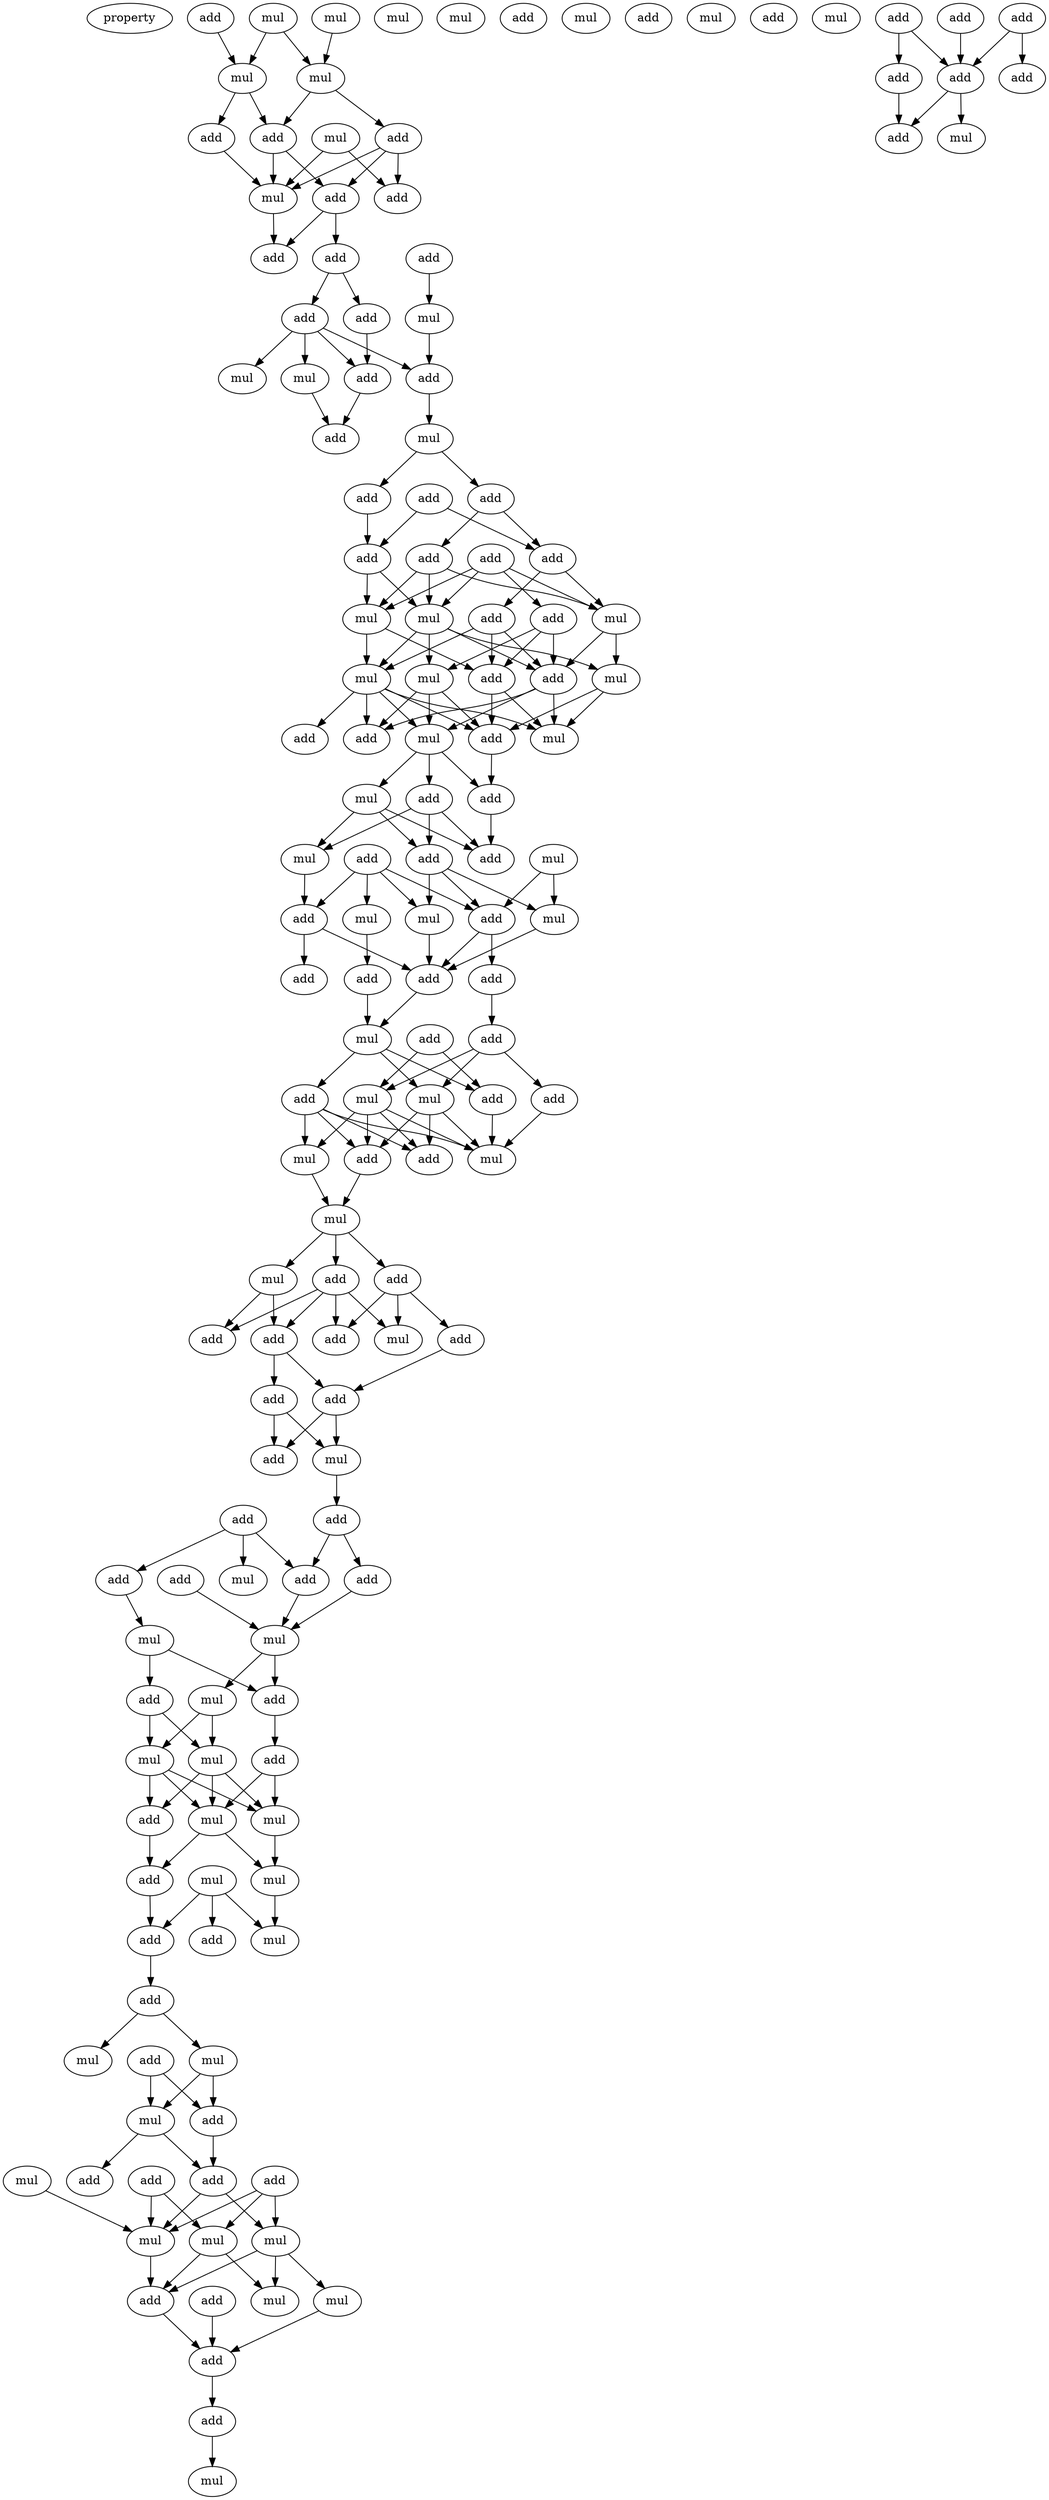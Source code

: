 digraph {
    node [fontcolor=black]
    property [mul=2,lf=1.4]
    0 [ label = add ];
    1 [ label = mul ];
    2 [ label = mul ];
    3 [ label = mul ];
    4 [ label = mul ];
    5 [ label = mul ];
    6 [ label = mul ];
    7 [ label = add ];
    8 [ label = mul ];
    9 [ label = add ];
    10 [ label = add ];
    11 [ label = add ];
    12 [ label = add ];
    13 [ label = mul ];
    14 [ label = add ];
    15 [ label = add ];
    16 [ label = add ];
    17 [ label = add ];
    18 [ label = add ];
    19 [ label = mul ];
    20 [ label = add ];
    21 [ label = add ];
    22 [ label = add ];
    23 [ label = mul ];
    24 [ label = mul ];
    25 [ label = mul ];
    26 [ label = add ];
    27 [ label = add ];
    28 [ label = add ];
    29 [ label = add ];
    30 [ label = add ];
    31 [ label = add ];
    32 [ label = add ];
    33 [ label = add ];
    34 [ label = mul ];
    35 [ label = mul ];
    36 [ label = add ];
    37 [ label = mul ];
    38 [ label = add ];
    39 [ label = add ];
    40 [ label = add ];
    41 [ label = mul ];
    42 [ label = mul ];
    43 [ label = mul ];
    44 [ label = mul ];
    45 [ label = add ];
    46 [ label = add ];
    47 [ label = add ];
    48 [ label = mul ];
    49 [ label = add ];
    50 [ label = add ];
    51 [ label = mul ];
    52 [ label = add ];
    53 [ label = mul ];
    54 [ label = mul ];
    55 [ label = add ];
    56 [ label = add ];
    57 [ label = mul ];
    58 [ label = add ];
    59 [ label = add ];
    60 [ label = mul ];
    61 [ label = mul ];
    62 [ label = add ];
    63 [ label = add ];
    64 [ label = add ];
    65 [ label = add ];
    66 [ label = mul ];
    67 [ label = add ];
    68 [ label = add ];
    69 [ label = add ];
    70 [ label = mul ];
    71 [ label = add ];
    72 [ label = add ];
    73 [ label = mul ];
    74 [ label = add ];
    75 [ label = add ];
    76 [ label = mul ];
    77 [ label = mul ];
    78 [ label = mul ];
    79 [ label = add ];
    80 [ label = add ];
    81 [ label = mul ];
    82 [ label = mul ];
    83 [ label = add ];
    84 [ label = add ];
    85 [ label = add ];
    86 [ label = add ];
    87 [ label = add ];
    88 [ label = add ];
    89 [ label = add ];
    90 [ label = mul ];
    91 [ label = mul ];
    92 [ label = add ];
    93 [ label = add ];
    94 [ label = add ];
    95 [ label = add ];
    96 [ label = add ];
    97 [ label = mul ];
    98 [ label = add ];
    99 [ label = mul ];
    100 [ label = mul ];
    101 [ label = mul ];
    102 [ label = add ];
    103 [ label = add ];
    104 [ label = mul ];
    105 [ label = mul ];
    106 [ label = add ];
    107 [ label = add ];
    108 [ label = mul ];
    109 [ label = mul ];
    110 [ label = add ];
    111 [ label = mul ];
    112 [ label = mul ];
    113 [ label = add ];
    114 [ label = add ];
    115 [ label = mul ];
    116 [ label = add ];
    117 [ label = add ];
    118 [ label = mul ];
    119 [ label = mul ];
    120 [ label = add ];
    121 [ label = add ];
    122 [ label = mul ];
    123 [ label = add ];
    124 [ label = mul ];
    125 [ label = add ];
    126 [ label = add ];
    127 [ label = add ];
    128 [ label = mul ];
    129 [ label = mul ];
    130 [ label = mul ];
    131 [ label = add ];
    132 [ label = add ];
    133 [ label = mul ];
    134 [ label = mul ];
    135 [ label = add ];
    136 [ label = mul ];
    137 [ label = add ];
    138 [ label = mul ];
    139 [ label = add ];
    140 [ label = mul ];
    141 [ label = add ];
    142 [ label = add ];
    143 [ label = add ];
    144 [ label = add ];
    145 [ label = add ];
    146 [ label = add ];
    147 [ label = add ];
    148 [ label = mul ];
    0 -> 5 [ name = 0 ];
    1 -> 6 [ name = 1 ];
    2 -> 5 [ name = 2 ];
    2 -> 6 [ name = 3 ];
    5 -> 9 [ name = 4 ];
    5 -> 10 [ name = 5 ];
    6 -> 7 [ name = 6 ];
    6 -> 10 [ name = 7 ];
    7 -> 11 [ name = 8 ];
    7 -> 12 [ name = 9 ];
    7 -> 13 [ name = 10 ];
    8 -> 11 [ name = 11 ];
    8 -> 13 [ name = 12 ];
    9 -> 13 [ name = 13 ];
    10 -> 12 [ name = 14 ];
    10 -> 13 [ name = 15 ];
    12 -> 14 [ name = 16 ];
    12 -> 16 [ name = 17 ];
    13 -> 16 [ name = 18 ];
    14 -> 17 [ name = 19 ];
    14 -> 18 [ name = 20 ];
    15 -> 19 [ name = 21 ];
    17 -> 21 [ name = 22 ];
    18 -> 21 [ name = 23 ];
    18 -> 22 [ name = 24 ];
    18 -> 23 [ name = 25 ];
    18 -> 24 [ name = 26 ];
    19 -> 22 [ name = 27 ];
    21 -> 26 [ name = 28 ];
    22 -> 25 [ name = 29 ];
    23 -> 26 [ name = 30 ];
    25 -> 27 [ name = 31 ];
    25 -> 29 [ name = 32 ];
    27 -> 30 [ name = 33 ];
    27 -> 33 [ name = 34 ];
    28 -> 32 [ name = 35 ];
    28 -> 33 [ name = 36 ];
    29 -> 32 [ name = 37 ];
    30 -> 34 [ name = 38 ];
    30 -> 35 [ name = 39 ];
    30 -> 37 [ name = 40 ];
    31 -> 34 [ name = 41 ];
    31 -> 35 [ name = 42 ];
    31 -> 37 [ name = 43 ];
    31 -> 38 [ name = 44 ];
    32 -> 34 [ name = 45 ];
    32 -> 37 [ name = 46 ];
    33 -> 35 [ name = 47 ];
    33 -> 36 [ name = 48 ];
    34 -> 39 [ name = 49 ];
    34 -> 41 [ name = 50 ];
    35 -> 40 [ name = 51 ];
    35 -> 42 [ name = 52 ];
    36 -> 39 [ name = 53 ];
    36 -> 40 [ name = 54 ];
    36 -> 41 [ name = 55 ];
    37 -> 40 [ name = 56 ];
    37 -> 41 [ name = 57 ];
    37 -> 42 [ name = 58 ];
    37 -> 43 [ name = 59 ];
    38 -> 39 [ name = 60 ];
    38 -> 40 [ name = 61 ];
    38 -> 43 [ name = 62 ];
    39 -> 45 [ name = 63 ];
    39 -> 48 [ name = 64 ];
    40 -> 44 [ name = 65 ];
    40 -> 47 [ name = 66 ];
    40 -> 48 [ name = 67 ];
    41 -> 44 [ name = 68 ];
    41 -> 45 [ name = 69 ];
    41 -> 46 [ name = 70 ];
    41 -> 47 [ name = 71 ];
    41 -> 48 [ name = 72 ];
    42 -> 45 [ name = 73 ];
    42 -> 48 [ name = 74 ];
    43 -> 44 [ name = 75 ];
    43 -> 45 [ name = 76 ];
    43 -> 47 [ name = 77 ];
    44 -> 49 [ name = 78 ];
    44 -> 50 [ name = 79 ];
    44 -> 51 [ name = 80 ];
    45 -> 50 [ name = 81 ];
    49 -> 54 [ name = 82 ];
    49 -> 55 [ name = 83 ];
    49 -> 56 [ name = 84 ];
    50 -> 55 [ name = 85 ];
    51 -> 54 [ name = 86 ];
    51 -> 55 [ name = 87 ];
    51 -> 56 [ name = 88 ];
    52 -> 57 [ name = 89 ];
    52 -> 58 [ name = 90 ];
    52 -> 59 [ name = 91 ];
    52 -> 60 [ name = 92 ];
    53 -> 59 [ name = 93 ];
    53 -> 61 [ name = 94 ];
    54 -> 58 [ name = 95 ];
    56 -> 57 [ name = 96 ];
    56 -> 59 [ name = 97 ];
    56 -> 61 [ name = 98 ];
    57 -> 63 [ name = 99 ];
    58 -> 63 [ name = 100 ];
    58 -> 65 [ name = 101 ];
    59 -> 63 [ name = 102 ];
    59 -> 64 [ name = 103 ];
    60 -> 62 [ name = 104 ];
    61 -> 63 [ name = 105 ];
    62 -> 66 [ name = 106 ];
    63 -> 66 [ name = 107 ];
    64 -> 67 [ name = 108 ];
    66 -> 71 [ name = 109 ];
    66 -> 72 [ name = 110 ];
    66 -> 73 [ name = 111 ];
    67 -> 69 [ name = 112 ];
    67 -> 70 [ name = 113 ];
    67 -> 73 [ name = 114 ];
    68 -> 70 [ name = 115 ];
    68 -> 71 [ name = 116 ];
    69 -> 76 [ name = 117 ];
    70 -> 74 [ name = 118 ];
    70 -> 75 [ name = 119 ];
    70 -> 76 [ name = 120 ];
    70 -> 77 [ name = 121 ];
    71 -> 76 [ name = 122 ];
    72 -> 74 [ name = 123 ];
    72 -> 75 [ name = 124 ];
    72 -> 76 [ name = 125 ];
    72 -> 77 [ name = 126 ];
    73 -> 74 [ name = 127 ];
    73 -> 75 [ name = 128 ];
    73 -> 76 [ name = 129 ];
    74 -> 78 [ name = 130 ];
    77 -> 78 [ name = 131 ];
    78 -> 79 [ name = 132 ];
    78 -> 80 [ name = 133 ];
    78 -> 81 [ name = 134 ];
    79 -> 82 [ name = 135 ];
    79 -> 83 [ name = 136 ];
    79 -> 85 [ name = 137 ];
    79 -> 86 [ name = 138 ];
    80 -> 82 [ name = 139 ];
    80 -> 84 [ name = 140 ];
    80 -> 86 [ name = 141 ];
    81 -> 83 [ name = 142 ];
    81 -> 85 [ name = 143 ];
    83 -> 87 [ name = 144 ];
    83 -> 88 [ name = 145 ];
    84 -> 87 [ name = 146 ];
    87 -> 89 [ name = 147 ];
    87 -> 90 [ name = 148 ];
    88 -> 89 [ name = 149 ];
    88 -> 90 [ name = 150 ];
    90 -> 93 [ name = 151 ];
    92 -> 94 [ name = 152 ];
    92 -> 96 [ name = 153 ];
    92 -> 97 [ name = 154 ];
    93 -> 94 [ name = 155 ];
    93 -> 98 [ name = 156 ];
    94 -> 99 [ name = 157 ];
    95 -> 99 [ name = 158 ];
    96 -> 100 [ name = 159 ];
    98 -> 99 [ name = 160 ];
    99 -> 101 [ name = 161 ];
    99 -> 102 [ name = 162 ];
    100 -> 102 [ name = 163 ];
    100 -> 103 [ name = 164 ];
    101 -> 104 [ name = 165 ];
    101 -> 105 [ name = 166 ];
    102 -> 106 [ name = 167 ];
    103 -> 104 [ name = 168 ];
    103 -> 105 [ name = 169 ];
    104 -> 107 [ name = 170 ];
    104 -> 108 [ name = 171 ];
    104 -> 109 [ name = 172 ];
    105 -> 107 [ name = 173 ];
    105 -> 108 [ name = 174 ];
    105 -> 109 [ name = 175 ];
    106 -> 108 [ name = 176 ];
    106 -> 109 [ name = 177 ];
    107 -> 110 [ name = 178 ];
    108 -> 110 [ name = 179 ];
    108 -> 111 [ name = 180 ];
    109 -> 111 [ name = 181 ];
    110 -> 116 [ name = 182 ];
    111 -> 115 [ name = 183 ];
    112 -> 113 [ name = 184 ];
    112 -> 115 [ name = 185 ];
    112 -> 116 [ name = 186 ];
    116 -> 117 [ name = 187 ];
    117 -> 118 [ name = 188 ];
    117 -> 119 [ name = 189 ];
    118 -> 121 [ name = 190 ];
    118 -> 122 [ name = 191 ];
    120 -> 121 [ name = 192 ];
    120 -> 122 [ name = 193 ];
    121 -> 123 [ name = 194 ];
    122 -> 123 [ name = 195 ];
    122 -> 126 [ name = 196 ];
    123 -> 128 [ name = 197 ];
    123 -> 130 [ name = 198 ];
    124 -> 130 [ name = 199 ];
    125 -> 128 [ name = 200 ];
    125 -> 129 [ name = 201 ];
    125 -> 130 [ name = 202 ];
    127 -> 129 [ name = 203 ];
    127 -> 130 [ name = 204 ];
    128 -> 132 [ name = 205 ];
    128 -> 133 [ name = 206 ];
    128 -> 134 [ name = 207 ];
    129 -> 132 [ name = 208 ];
    129 -> 133 [ name = 209 ];
    130 -> 132 [ name = 210 ];
    131 -> 135 [ name = 211 ];
    132 -> 135 [ name = 212 ];
    134 -> 135 [ name = 213 ];
    135 -> 139 [ name = 214 ];
    139 -> 140 [ name = 215 ];
    141 -> 145 [ name = 216 ];
    141 -> 146 [ name = 217 ];
    142 -> 144 [ name = 218 ];
    142 -> 146 [ name = 219 ];
    143 -> 146 [ name = 220 ];
    145 -> 147 [ name = 221 ];
    146 -> 147 [ name = 222 ];
    146 -> 148 [ name = 223 ];
}
